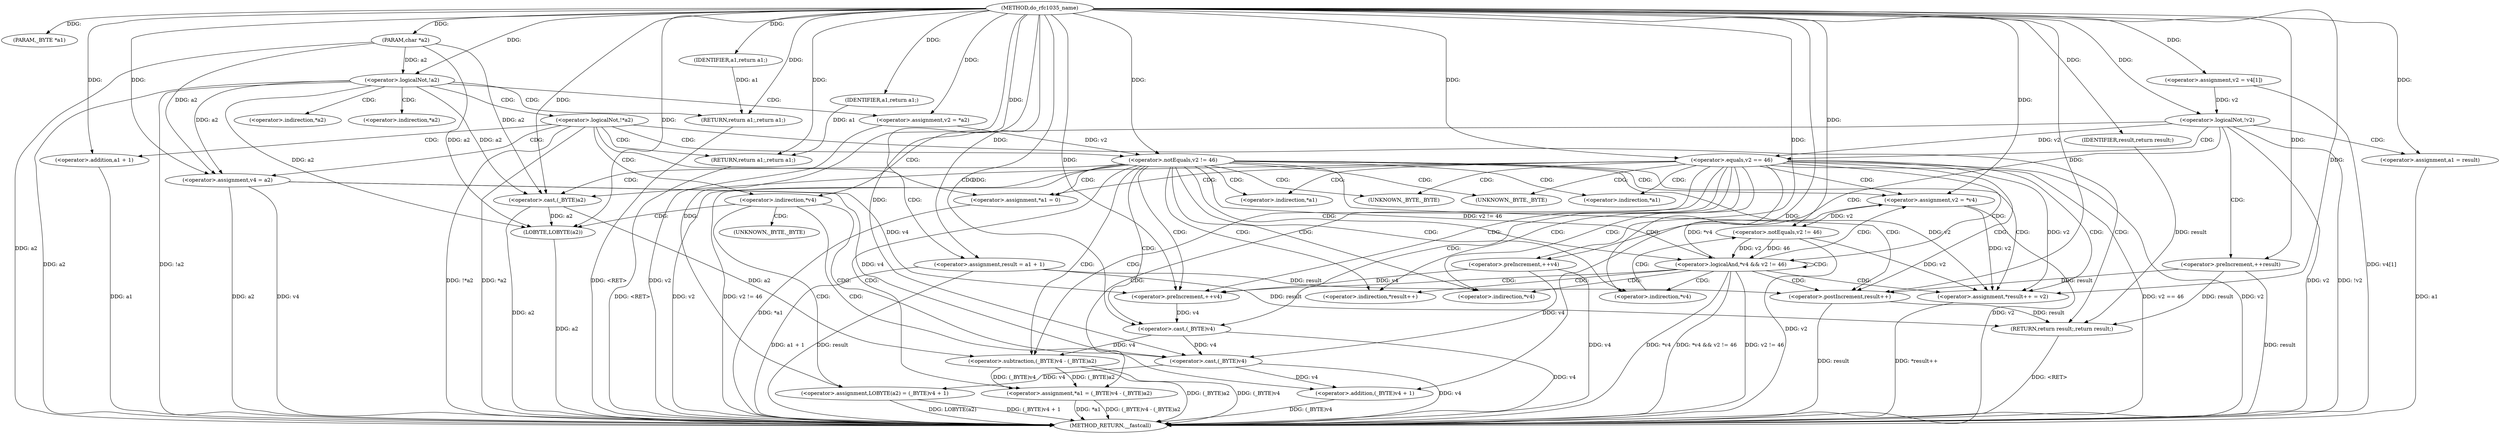 digraph do_rfc1035_name {  
"1000104" [label = "(METHOD,do_rfc1035_name)" ]
"1000210" [label = "(METHOD_RETURN,__fastcall)" ]
"1000105" [label = "(PARAM,_BYTE *a1)" ]
"1000106" [label = "(PARAM,char *a2)" ]
"1000112" [label = "(<operator>.logicalNot,!a2)" ]
"1000114" [label = "(RETURN,return a1;,return a1;)" ]
"1000115" [label = "(IDENTIFIER,a1,return a1;)" ]
"1000116" [label = "(<operator>.assignment,v2 = *a2)" ]
"1000121" [label = "(<operator>.logicalNot,!*a2)" ]
"1000124" [label = "(RETURN,return a1;,return a1;)" ]
"1000125" [label = "(IDENTIFIER,a1,return a1;)" ]
"1000126" [label = "(<operator>.assignment,result = a1 + 1)" ]
"1000128" [label = "(<operator>.addition,a1 + 1)" ]
"1000131" [label = "(<operator>.assignment,v4 = a2)" ]
"1000135" [label = "(<operator>.notEquals,v2 != 46)" ]
"1000141" [label = "(<operator>.assignment,*a1 = 0)" ]
"1000147" [label = "(<operator>.assignment,*a1 = (_BYTE)v4 - (_BYTE)a2)" ]
"1000150" [label = "(<operator>.subtraction,(_BYTE)v4 - (_BYTE)a2)" ]
"1000151" [label = "(<operator>.cast,(_BYTE)v4)" ]
"1000154" [label = "(<operator>.cast,(_BYTE)a2)" ]
"1000158" [label = "(<operator>.assignment,LOBYTE(a2) = (_BYTE)v4 + 1)" ]
"1000159" [label = "(LOBYTE,LOBYTE(a2))" ]
"1000161" [label = "(<operator>.addition,(_BYTE)v4 + 1)" ]
"1000162" [label = "(<operator>.cast,(_BYTE)v4)" ]
"1000167" [label = "(<operator>.assignment,v2 = v4[1])" ]
"1000173" [label = "(<operator>.logicalNot,!v2)" ]
"1000176" [label = "(<operator>.assignment,a1 = result)" ]
"1000179" [label = "(<operator>.preIncrement,++v4)" ]
"1000181" [label = "(<operator>.preIncrement,++result)" ]
"1000184" [label = "(<operator>.equals,v2 == 46)" ]
"1000191" [label = "(<operator>.preIncrement,++v4)" ]
"1000193" [label = "(<operator>.assignment,*result++ = v2)" ]
"1000195" [label = "(<operator>.postIncrement,result++)" ]
"1000198" [label = "(<operator>.assignment,v2 = *v4)" ]
"1000202" [label = "(<operator>.logicalAnd,*v4 && v2 != 46)" ]
"1000205" [label = "(<operator>.notEquals,v2 != 46)" ]
"1000208" [label = "(RETURN,return result;,return result;)" ]
"1000209" [label = "(IDENTIFIER,result,return result;)" ]
"1000118" [label = "(<operator>.indirection,*a2)" ]
"1000122" [label = "(<operator>.indirection,*a2)" ]
"1000142" [label = "(<operator>.indirection,*a1)" ]
"1000145" [label = "(<operator>.indirection,*v4)" ]
"1000148" [label = "(<operator>.indirection,*a1)" ]
"1000152" [label = "(UNKNOWN,_BYTE,_BYTE)" ]
"1000155" [label = "(UNKNOWN,_BYTE,_BYTE)" ]
"1000163" [label = "(UNKNOWN,_BYTE,_BYTE)" ]
"1000194" [label = "(<operator>.indirection,*result++)" ]
"1000200" [label = "(<operator>.indirection,*v4)" ]
"1000203" [label = "(<operator>.indirection,*v4)" ]
  "1000124" -> "1000210"  [ label = "DDG: <RET>"] 
  "1000114" -> "1000210"  [ label = "DDG: <RET>"] 
  "1000173" -> "1000210"  [ label = "DDG: v2"] 
  "1000121" -> "1000210"  [ label = "DDG: !*a2"] 
  "1000202" -> "1000210"  [ label = "DDG: *v4 && v2 != 46"] 
  "1000150" -> "1000210"  [ label = "DDG: (_BYTE)a2"] 
  "1000162" -> "1000210"  [ label = "DDG: v4"] 
  "1000135" -> "1000210"  [ label = "DDG: v2"] 
  "1000158" -> "1000210"  [ label = "DDG: (_BYTE)v4 + 1"] 
  "1000193" -> "1000210"  [ label = "DDG: *result++"] 
  "1000202" -> "1000210"  [ label = "DDG: v2 != 46"] 
  "1000112" -> "1000210"  [ label = "DDG: a2"] 
  "1000126" -> "1000210"  [ label = "DDG: a1 + 1"] 
  "1000116" -> "1000210"  [ label = "DDG: v2"] 
  "1000198" -> "1000210"  [ label = "DDG: v2"] 
  "1000126" -> "1000210"  [ label = "DDG: result"] 
  "1000202" -> "1000210"  [ label = "DDG: *v4"] 
  "1000121" -> "1000210"  [ label = "DDG: *a2"] 
  "1000141" -> "1000210"  [ label = "DDG: *a1"] 
  "1000184" -> "1000210"  [ label = "DDG: v2 == 46"] 
  "1000151" -> "1000210"  [ label = "DDG: v4"] 
  "1000131" -> "1000210"  [ label = "DDG: a2"] 
  "1000147" -> "1000210"  [ label = "DDG: (_BYTE)v4 - (_BYTE)a2"] 
  "1000179" -> "1000210"  [ label = "DDG: v4"] 
  "1000181" -> "1000210"  [ label = "DDG: result"] 
  "1000147" -> "1000210"  [ label = "DDG: *a1"] 
  "1000158" -> "1000210"  [ label = "DDG: LOBYTE(a2)"] 
  "1000184" -> "1000210"  [ label = "DDG: v2"] 
  "1000135" -> "1000210"  [ label = "DDG: v2 != 46"] 
  "1000154" -> "1000210"  [ label = "DDG: a2"] 
  "1000205" -> "1000210"  [ label = "DDG: v2"] 
  "1000176" -> "1000210"  [ label = "DDG: a1"] 
  "1000195" -> "1000210"  [ label = "DDG: result"] 
  "1000167" -> "1000210"  [ label = "DDG: v4[1]"] 
  "1000173" -> "1000210"  [ label = "DDG: !v2"] 
  "1000128" -> "1000210"  [ label = "DDG: a1"] 
  "1000112" -> "1000210"  [ label = "DDG: !a2"] 
  "1000159" -> "1000210"  [ label = "DDG: a2"] 
  "1000161" -> "1000210"  [ label = "DDG: (_BYTE)v4"] 
  "1000150" -> "1000210"  [ label = "DDG: (_BYTE)v4"] 
  "1000106" -> "1000210"  [ label = "DDG: a2"] 
  "1000131" -> "1000210"  [ label = "DDG: v4"] 
  "1000208" -> "1000210"  [ label = "DDG: <RET>"] 
  "1000104" -> "1000105"  [ label = "DDG: "] 
  "1000104" -> "1000106"  [ label = "DDG: "] 
  "1000106" -> "1000112"  [ label = "DDG: a2"] 
  "1000104" -> "1000112"  [ label = "DDG: "] 
  "1000115" -> "1000114"  [ label = "DDG: a1"] 
  "1000104" -> "1000114"  [ label = "DDG: "] 
  "1000104" -> "1000115"  [ label = "DDG: "] 
  "1000104" -> "1000116"  [ label = "DDG: "] 
  "1000125" -> "1000124"  [ label = "DDG: a1"] 
  "1000104" -> "1000124"  [ label = "DDG: "] 
  "1000104" -> "1000125"  [ label = "DDG: "] 
  "1000104" -> "1000126"  [ label = "DDG: "] 
  "1000104" -> "1000128"  [ label = "DDG: "] 
  "1000112" -> "1000131"  [ label = "DDG: a2"] 
  "1000106" -> "1000131"  [ label = "DDG: a2"] 
  "1000104" -> "1000131"  [ label = "DDG: "] 
  "1000116" -> "1000135"  [ label = "DDG: v2"] 
  "1000104" -> "1000135"  [ label = "DDG: "] 
  "1000104" -> "1000141"  [ label = "DDG: "] 
  "1000150" -> "1000147"  [ label = "DDG: (_BYTE)v4"] 
  "1000150" -> "1000147"  [ label = "DDG: (_BYTE)a2"] 
  "1000151" -> "1000150"  [ label = "DDG: v4"] 
  "1000191" -> "1000151"  [ label = "DDG: v4"] 
  "1000104" -> "1000151"  [ label = "DDG: "] 
  "1000154" -> "1000150"  [ label = "DDG: a2"] 
  "1000106" -> "1000154"  [ label = "DDG: a2"] 
  "1000104" -> "1000154"  [ label = "DDG: "] 
  "1000112" -> "1000154"  [ label = "DDG: a2"] 
  "1000162" -> "1000158"  [ label = "DDG: v4"] 
  "1000104" -> "1000158"  [ label = "DDG: "] 
  "1000154" -> "1000159"  [ label = "DDG: a2"] 
  "1000106" -> "1000159"  [ label = "DDG: a2"] 
  "1000104" -> "1000159"  [ label = "DDG: "] 
  "1000112" -> "1000159"  [ label = "DDG: a2"] 
  "1000162" -> "1000161"  [ label = "DDG: v4"] 
  "1000151" -> "1000162"  [ label = "DDG: v4"] 
  "1000179" -> "1000162"  [ label = "DDG: v4"] 
  "1000131" -> "1000162"  [ label = "DDG: v4"] 
  "1000104" -> "1000162"  [ label = "DDG: "] 
  "1000104" -> "1000161"  [ label = "DDG: "] 
  "1000104" -> "1000167"  [ label = "DDG: "] 
  "1000167" -> "1000173"  [ label = "DDG: v2"] 
  "1000104" -> "1000173"  [ label = "DDG: "] 
  "1000104" -> "1000176"  [ label = "DDG: "] 
  "1000104" -> "1000179"  [ label = "DDG: "] 
  "1000104" -> "1000181"  [ label = "DDG: "] 
  "1000173" -> "1000184"  [ label = "DDG: v2"] 
  "1000104" -> "1000184"  [ label = "DDG: "] 
  "1000179" -> "1000191"  [ label = "DDG: v4"] 
  "1000131" -> "1000191"  [ label = "DDG: v4"] 
  "1000104" -> "1000191"  [ label = "DDG: "] 
  "1000135" -> "1000193"  [ label = "DDG: v2"] 
  "1000198" -> "1000193"  [ label = "DDG: v2"] 
  "1000184" -> "1000193"  [ label = "DDG: v2"] 
  "1000205" -> "1000193"  [ label = "DDG: v2"] 
  "1000104" -> "1000193"  [ label = "DDG: "] 
  "1000126" -> "1000195"  [ label = "DDG: result"] 
  "1000181" -> "1000195"  [ label = "DDG: result"] 
  "1000104" -> "1000195"  [ label = "DDG: "] 
  "1000202" -> "1000198"  [ label = "DDG: *v4"] 
  "1000104" -> "1000198"  [ label = "DDG: "] 
  "1000135" -> "1000202"  [ label = "DDG: v2 != 46"] 
  "1000205" -> "1000202"  [ label = "DDG: v2"] 
  "1000205" -> "1000202"  [ label = "DDG: 46"] 
  "1000198" -> "1000205"  [ label = "DDG: v2"] 
  "1000104" -> "1000205"  [ label = "DDG: "] 
  "1000209" -> "1000208"  [ label = "DDG: result"] 
  "1000126" -> "1000208"  [ label = "DDG: result"] 
  "1000181" -> "1000208"  [ label = "DDG: result"] 
  "1000195" -> "1000208"  [ label = "DDG: result"] 
  "1000104" -> "1000209"  [ label = "DDG: "] 
  "1000112" -> "1000122"  [ label = "CDG: "] 
  "1000112" -> "1000121"  [ label = "CDG: "] 
  "1000112" -> "1000118"  [ label = "CDG: "] 
  "1000112" -> "1000116"  [ label = "CDG: "] 
  "1000112" -> "1000114"  [ label = "CDG: "] 
  "1000121" -> "1000208"  [ label = "CDG: "] 
  "1000121" -> "1000128"  [ label = "CDG: "] 
  "1000121" -> "1000126"  [ label = "CDG: "] 
  "1000121" -> "1000124"  [ label = "CDG: "] 
  "1000121" -> "1000135"  [ label = "CDG: "] 
  "1000121" -> "1000131"  [ label = "CDG: "] 
  "1000121" -> "1000145"  [ label = "CDG: "] 
  "1000135" -> "1000191"  [ label = "CDG: "] 
  "1000135" -> "1000203"  [ label = "CDG: "] 
  "1000135" -> "1000202"  [ label = "CDG: "] 
  "1000135" -> "1000200"  [ label = "CDG: "] 
  "1000135" -> "1000198"  [ label = "CDG: "] 
  "1000135" -> "1000195"  [ label = "CDG: "] 
  "1000135" -> "1000194"  [ label = "CDG: "] 
  "1000135" -> "1000193"  [ label = "CDG: "] 
  "1000135" -> "1000142"  [ label = "CDG: "] 
  "1000135" -> "1000141"  [ label = "CDG: "] 
  "1000135" -> "1000155"  [ label = "CDG: "] 
  "1000135" -> "1000154"  [ label = "CDG: "] 
  "1000135" -> "1000152"  [ label = "CDG: "] 
  "1000135" -> "1000151"  [ label = "CDG: "] 
  "1000135" -> "1000150"  [ label = "CDG: "] 
  "1000135" -> "1000148"  [ label = "CDG: "] 
  "1000135" -> "1000147"  [ label = "CDG: "] 
  "1000145" -> "1000163"  [ label = "CDG: "] 
  "1000145" -> "1000162"  [ label = "CDG: "] 
  "1000145" -> "1000161"  [ label = "CDG: "] 
  "1000145" -> "1000159"  [ label = "CDG: "] 
  "1000145" -> "1000158"  [ label = "CDG: "] 
  "1000173" -> "1000176"  [ label = "CDG: "] 
  "1000173" -> "1000184"  [ label = "CDG: "] 
  "1000173" -> "1000181"  [ label = "CDG: "] 
  "1000173" -> "1000179"  [ label = "CDG: "] 
  "1000173" -> "1000145"  [ label = "CDG: "] 
  "1000184" -> "1000191"  [ label = "CDG: "] 
  "1000184" -> "1000203"  [ label = "CDG: "] 
  "1000184" -> "1000202"  [ label = "CDG: "] 
  "1000184" -> "1000200"  [ label = "CDG: "] 
  "1000184" -> "1000198"  [ label = "CDG: "] 
  "1000184" -> "1000195"  [ label = "CDG: "] 
  "1000184" -> "1000194"  [ label = "CDG: "] 
  "1000184" -> "1000193"  [ label = "CDG: "] 
  "1000184" -> "1000142"  [ label = "CDG: "] 
  "1000184" -> "1000141"  [ label = "CDG: "] 
  "1000184" -> "1000155"  [ label = "CDG: "] 
  "1000184" -> "1000154"  [ label = "CDG: "] 
  "1000184" -> "1000152"  [ label = "CDG: "] 
  "1000184" -> "1000151"  [ label = "CDG: "] 
  "1000184" -> "1000150"  [ label = "CDG: "] 
  "1000184" -> "1000148"  [ label = "CDG: "] 
  "1000184" -> "1000147"  [ label = "CDG: "] 
  "1000202" -> "1000191"  [ label = "CDG: "] 
  "1000202" -> "1000203"  [ label = "CDG: "] 
  "1000202" -> "1000202"  [ label = "CDG: "] 
  "1000202" -> "1000200"  [ label = "CDG: "] 
  "1000202" -> "1000198"  [ label = "CDG: "] 
  "1000202" -> "1000195"  [ label = "CDG: "] 
  "1000202" -> "1000194"  [ label = "CDG: "] 
  "1000202" -> "1000193"  [ label = "CDG: "] 
  "1000203" -> "1000205"  [ label = "CDG: "] 
}
